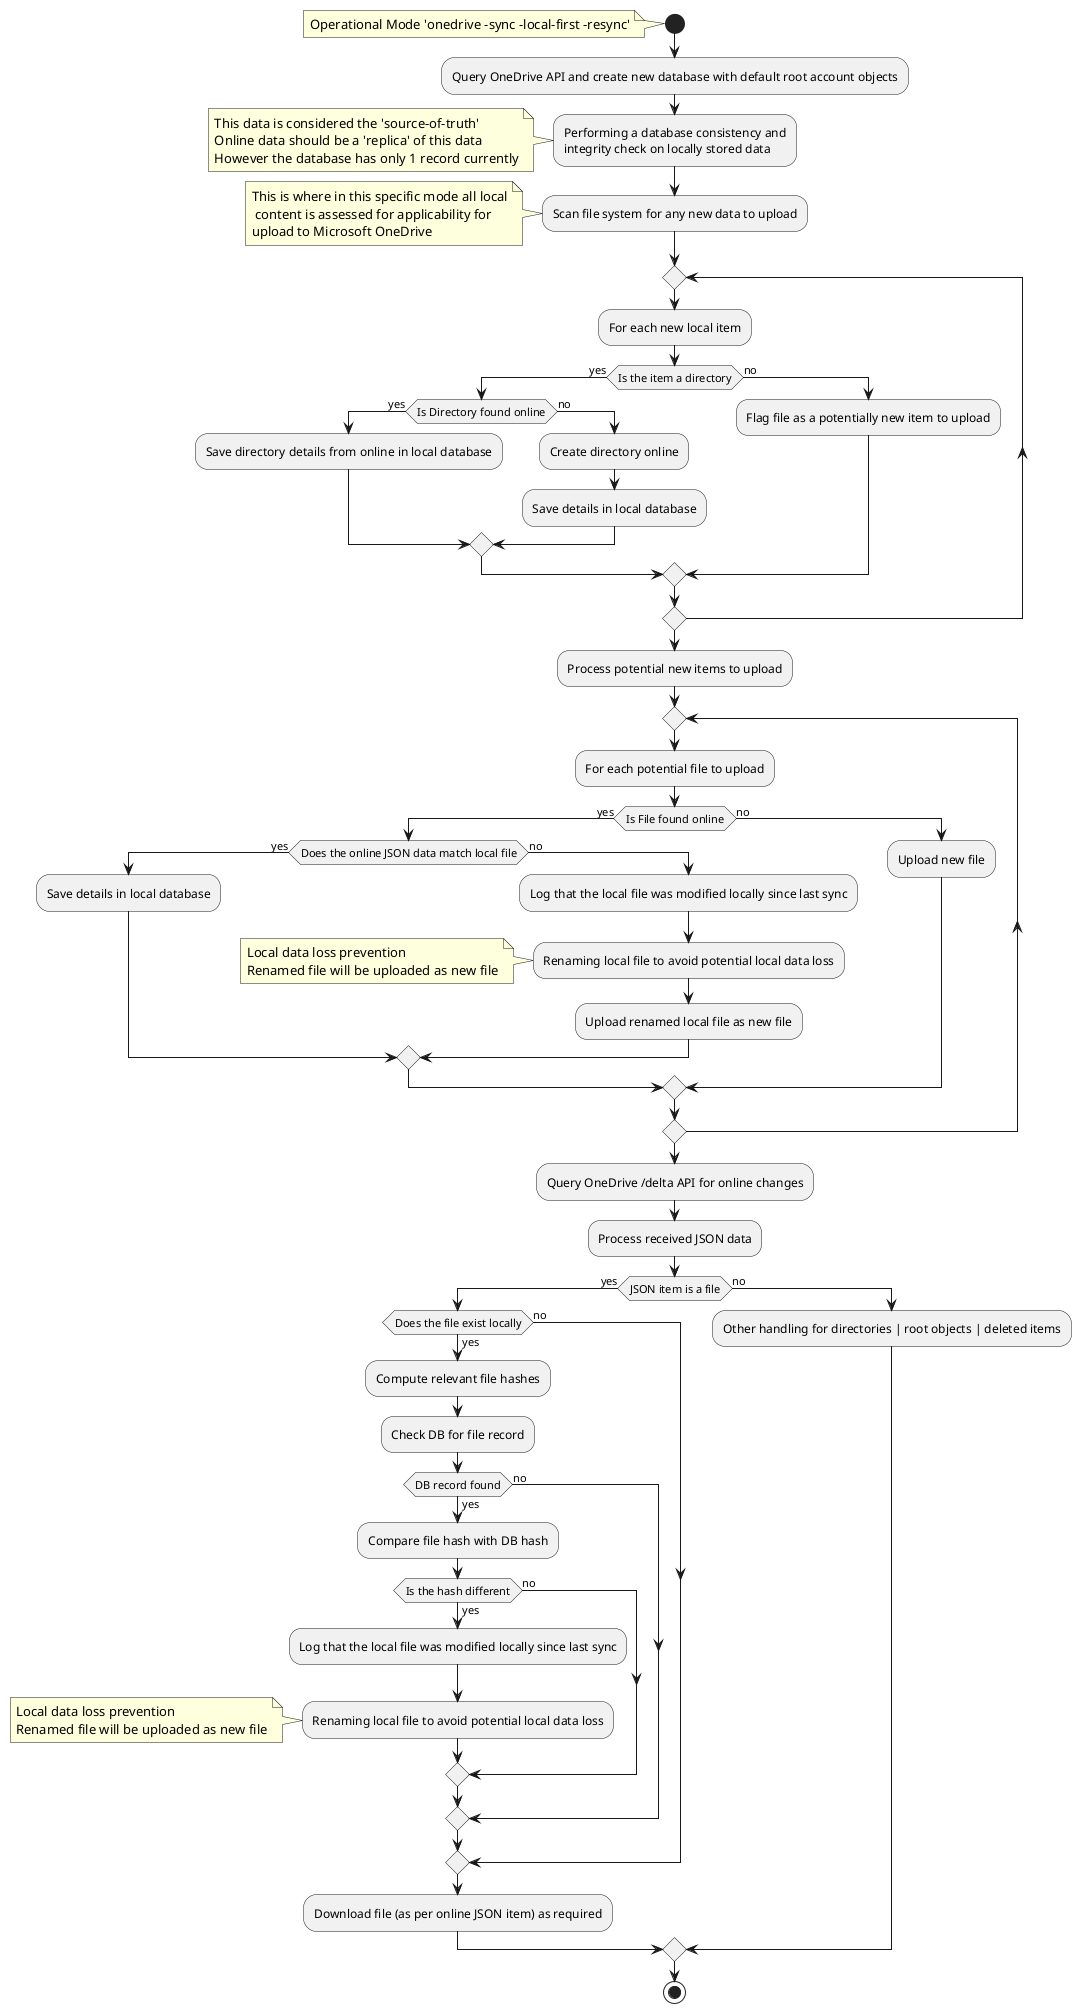 @startuml
start
note left: Operational Mode 'onedrive -sync -local-first -resync'
:Query OneDrive API and create new database with default root account objects;
:Performing a database consistency and\nintegrity check on locally stored data;
note left: This data is considered the 'source-of-truth'\nOnline data should be a 'replica' of this data\nHowever the database has only 1 record currently
:Scan file system for any new data to upload;
note left: This is where in this specific mode all local\n content is assessed for applicability for\nupload to Microsoft OneDrive

repeat
  :For each new local item;
  if (Is the item a directory) then (yes)
    if (Is Directory found online) then (yes)
      :Save directory details from online in local database;
    else (no)
      :Create directory online;
      :Save details in local database;
    endif
  else (no)
    :Flag file as a potentially new item to upload;
  endif
repeat while

:Process potential new items to upload;

repeat
  :For each potential file to upload;
  if (Is File found online) then (yes)
    if (Does the online JSON data match local file) then (yes)
		  :Save details in local database;
	   else (no)
	    :Log that the local file was modified locally since last sync;
	    :Renaming local file to avoid potential local data loss;
       note left: Local data loss prevention\nRenamed file will be uploaded as new file
       :Upload renamed local file as new file;
	  endif
  else (no)
    :Upload new file;
  endif
repeat while

:Query OneDrive /delta API for online changes;
:Process received JSON data;
if (JSON item is a file) then (yes)
  if (Does the file exist locally) then (yes)
    :Compute relevant file hashes;
    :Check DB for file record;
    if (DB record found) then (yes)
      :Compare file hash with DB hash;
      if (Is the hash different) then (yes)
        :Log that the local file was modified locally since last sync;
        :Renaming local file to avoid potential local data loss;
        note left: Local data loss prevention\nRenamed file will be uploaded as new file
      else (no)
      endif
    else (no)
    
    endif
  else (no)
  endif

:Download file (as per online JSON item) as required;
  
else (no)
  :Other handling for directories | root objects | deleted items;
endif


stop
@enduml